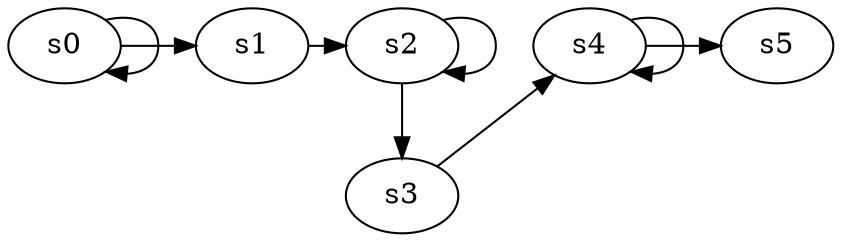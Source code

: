 digraph game_0040_chain_6 {
    s0 [name="s0", player=0];
    s1 [name="s1", player=1];
    s2 [name="s2", player=0, target=1];
    s3 [name="s3", player=1];
    s4 [name="s4", player=0];
    s5 [name="s5", player=1];

    s0 -> s1 [constraint="time % 3 == 0"];
    s1 -> s2 [constraint="time == 15"];
    s2 -> s3;
    s3 -> s4 [constraint="time % 2 == 1"];
    s4 -> s5 [constraint="time % 4 == 2"];
    s0 -> s0 [constraint="time % 3 == 0"];
    s2 -> s2 [constraint="time % 3 == 0"];
    s4 -> s4 [constraint="time % 3 == 0"];
}
